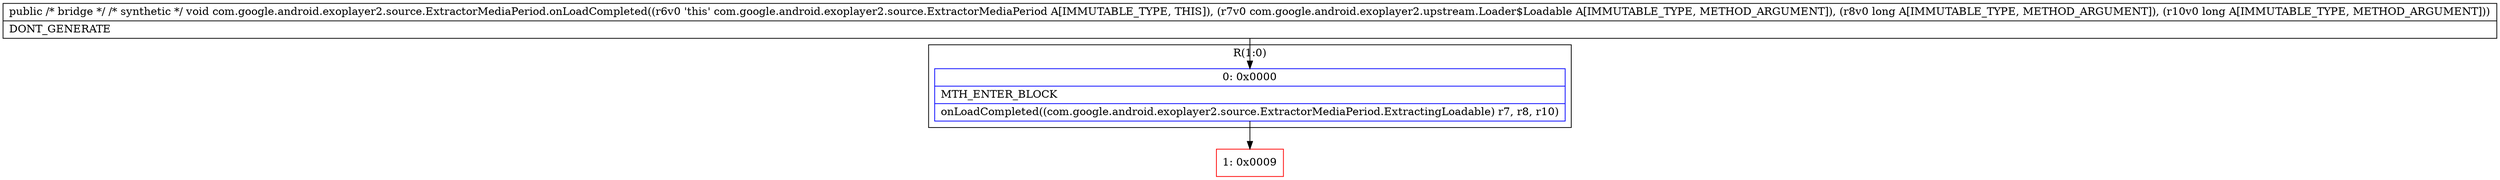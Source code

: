 digraph "CFG forcom.google.android.exoplayer2.source.ExtractorMediaPeriod.onLoadCompleted(Lcom\/google\/android\/exoplayer2\/upstream\/Loader$Loadable;JJ)V" {
subgraph cluster_Region_49001712 {
label = "R(1:0)";
node [shape=record,color=blue];
Node_0 [shape=record,label="{0\:\ 0x0000|MTH_ENTER_BLOCK\l|onLoadCompleted((com.google.android.exoplayer2.source.ExtractorMediaPeriod.ExtractingLoadable) r7, r8, r10)\l}"];
}
Node_1 [shape=record,color=red,label="{1\:\ 0x0009}"];
MethodNode[shape=record,label="{public \/* bridge *\/ \/* synthetic *\/ void com.google.android.exoplayer2.source.ExtractorMediaPeriod.onLoadCompleted((r6v0 'this' com.google.android.exoplayer2.source.ExtractorMediaPeriod A[IMMUTABLE_TYPE, THIS]), (r7v0 com.google.android.exoplayer2.upstream.Loader$Loadable A[IMMUTABLE_TYPE, METHOD_ARGUMENT]), (r8v0 long A[IMMUTABLE_TYPE, METHOD_ARGUMENT]), (r10v0 long A[IMMUTABLE_TYPE, METHOD_ARGUMENT]))  | DONT_GENERATE\l}"];
MethodNode -> Node_0;
Node_0 -> Node_1;
}

